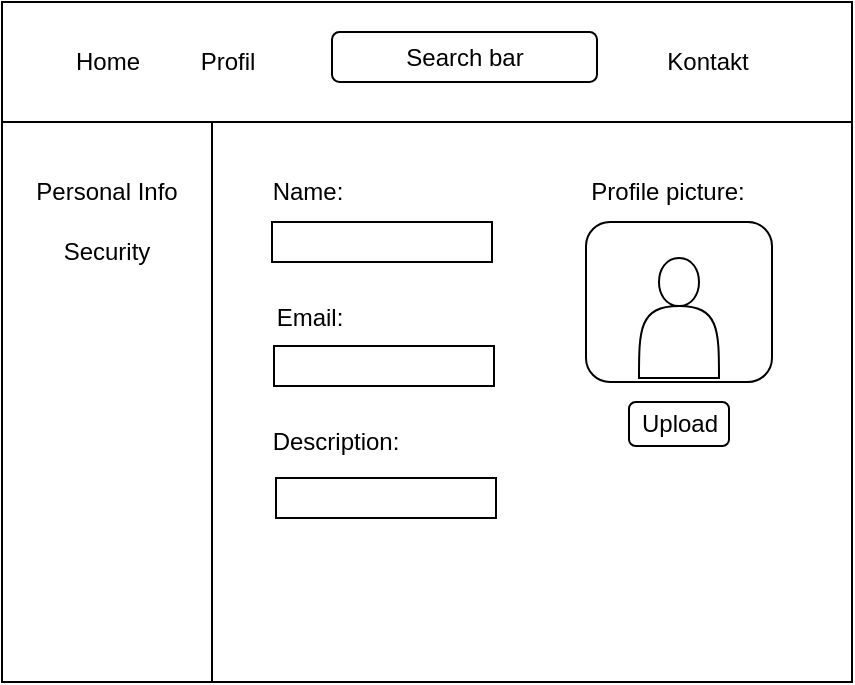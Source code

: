 <mxfile>
    <diagram id="iXLkCd14igPpSScokod3" name="Page-1">
        <mxGraphModel dx="960" dy="399" grid="1" gridSize="10" guides="1" tooltips="1" connect="1" arrows="1" fold="1" page="1" pageScale="1" pageWidth="850" pageHeight="1100" math="0" shadow="0">
            <root>
                <mxCell id="0"/>
                <mxCell id="1" parent="0"/>
                <mxCell id="2" value="" style="rounded=0;whiteSpace=wrap;html=1;" parent="1" vertex="1">
                    <mxGeometry x="185" y="430" width="425" height="340" as="geometry"/>
                </mxCell>
                <mxCell id="3" value="" style="rounded=0;whiteSpace=wrap;html=1;" parent="1" vertex="1">
                    <mxGeometry x="185" y="480" width="105" height="290" as="geometry"/>
                </mxCell>
                <mxCell id="4" value="" style="rounded=0;whiteSpace=wrap;html=1;" parent="1" vertex="1">
                    <mxGeometry x="185" y="430" width="425" height="60" as="geometry"/>
                </mxCell>
                <mxCell id="5" value="Home" style="text;html=1;strokeColor=none;fillColor=none;align=center;verticalAlign=middle;whiteSpace=wrap;rounded=0;" parent="1" vertex="1">
                    <mxGeometry x="207.5" y="445" width="60" height="30" as="geometry"/>
                </mxCell>
                <mxCell id="6" value="Profil" style="text;html=1;strokeColor=none;fillColor=none;align=center;verticalAlign=middle;whiteSpace=wrap;rounded=0;" parent="1" vertex="1">
                    <mxGeometry x="267.5" y="445" width="60" height="30" as="geometry"/>
                </mxCell>
                <mxCell id="15" value="Kontakt" style="text;html=1;strokeColor=none;fillColor=none;align=center;verticalAlign=middle;whiteSpace=wrap;rounded=0;" parent="1" vertex="1">
                    <mxGeometry x="507.5" y="445" width="60" height="30" as="geometry"/>
                </mxCell>
                <mxCell id="16" value="Personal Info" style="text;html=1;strokeColor=none;fillColor=none;align=center;verticalAlign=middle;whiteSpace=wrap;rounded=0;" parent="1" vertex="1">
                    <mxGeometry x="185" y="510" width="105" height="30" as="geometry"/>
                </mxCell>
                <mxCell id="17" value="Security" style="text;html=1;strokeColor=none;fillColor=none;align=center;verticalAlign=middle;whiteSpace=wrap;rounded=0;" parent="1" vertex="1">
                    <mxGeometry x="185" y="540" width="105" height="30" as="geometry"/>
                </mxCell>
                <mxCell id="18" value="Name:" style="text;html=1;strokeColor=none;fillColor=none;align=center;verticalAlign=middle;whiteSpace=wrap;rounded=0;" parent="1" vertex="1">
                    <mxGeometry x="308" y="510" width="60" height="30" as="geometry"/>
                </mxCell>
                <mxCell id="19" value="" style="rounded=0;whiteSpace=wrap;html=1;" parent="1" vertex="1">
                    <mxGeometry x="320" y="540" width="110" height="20" as="geometry"/>
                </mxCell>
                <mxCell id="20" value="Email:" style="text;html=1;strokeColor=none;fillColor=none;align=center;verticalAlign=middle;whiteSpace=wrap;rounded=0;" parent="1" vertex="1">
                    <mxGeometry x="309" y="573" width="60" height="30" as="geometry"/>
                </mxCell>
                <mxCell id="21" value="" style="rounded=0;whiteSpace=wrap;html=1;" parent="1" vertex="1">
                    <mxGeometry x="321" y="602" width="110" height="20" as="geometry"/>
                </mxCell>
                <mxCell id="22" value="Description:" style="text;html=1;strokeColor=none;fillColor=none;align=center;verticalAlign=middle;whiteSpace=wrap;rounded=0;" parent="1" vertex="1">
                    <mxGeometry x="322" y="635" width="60" height="30" as="geometry"/>
                </mxCell>
                <mxCell id="23" value="" style="rounded=0;whiteSpace=wrap;html=1;" parent="1" vertex="1">
                    <mxGeometry x="322" y="668" width="110" height="20" as="geometry"/>
                </mxCell>
                <mxCell id="26" value="" style="rounded=1;whiteSpace=wrap;html=1;" parent="1" vertex="1">
                    <mxGeometry x="477" y="540" width="93" height="80" as="geometry"/>
                </mxCell>
                <mxCell id="27" value="" style="shape=actor;whiteSpace=wrap;html=1;" parent="1" vertex="1">
                    <mxGeometry x="503.5" y="558" width="40" height="60" as="geometry"/>
                </mxCell>
                <mxCell id="28" value="Upload" style="rounded=1;whiteSpace=wrap;html=1;" parent="1" vertex="1">
                    <mxGeometry x="498.5" y="630" width="50" height="22" as="geometry"/>
                </mxCell>
                <mxCell id="32" value="Profile picture:" style="text;html=1;strokeColor=none;fillColor=none;align=center;verticalAlign=middle;whiteSpace=wrap;rounded=0;" parent="1" vertex="1">
                    <mxGeometry x="467.5" y="510" width="100" height="30" as="geometry"/>
                </mxCell>
                <mxCell id="39" value="Search bar" style="rounded=1;whiteSpace=wrap;html=1;" vertex="1" parent="1">
                    <mxGeometry x="350" y="445" width="132.5" height="25" as="geometry"/>
                </mxCell>
            </root>
        </mxGraphModel>
    </diagram>
</mxfile>
